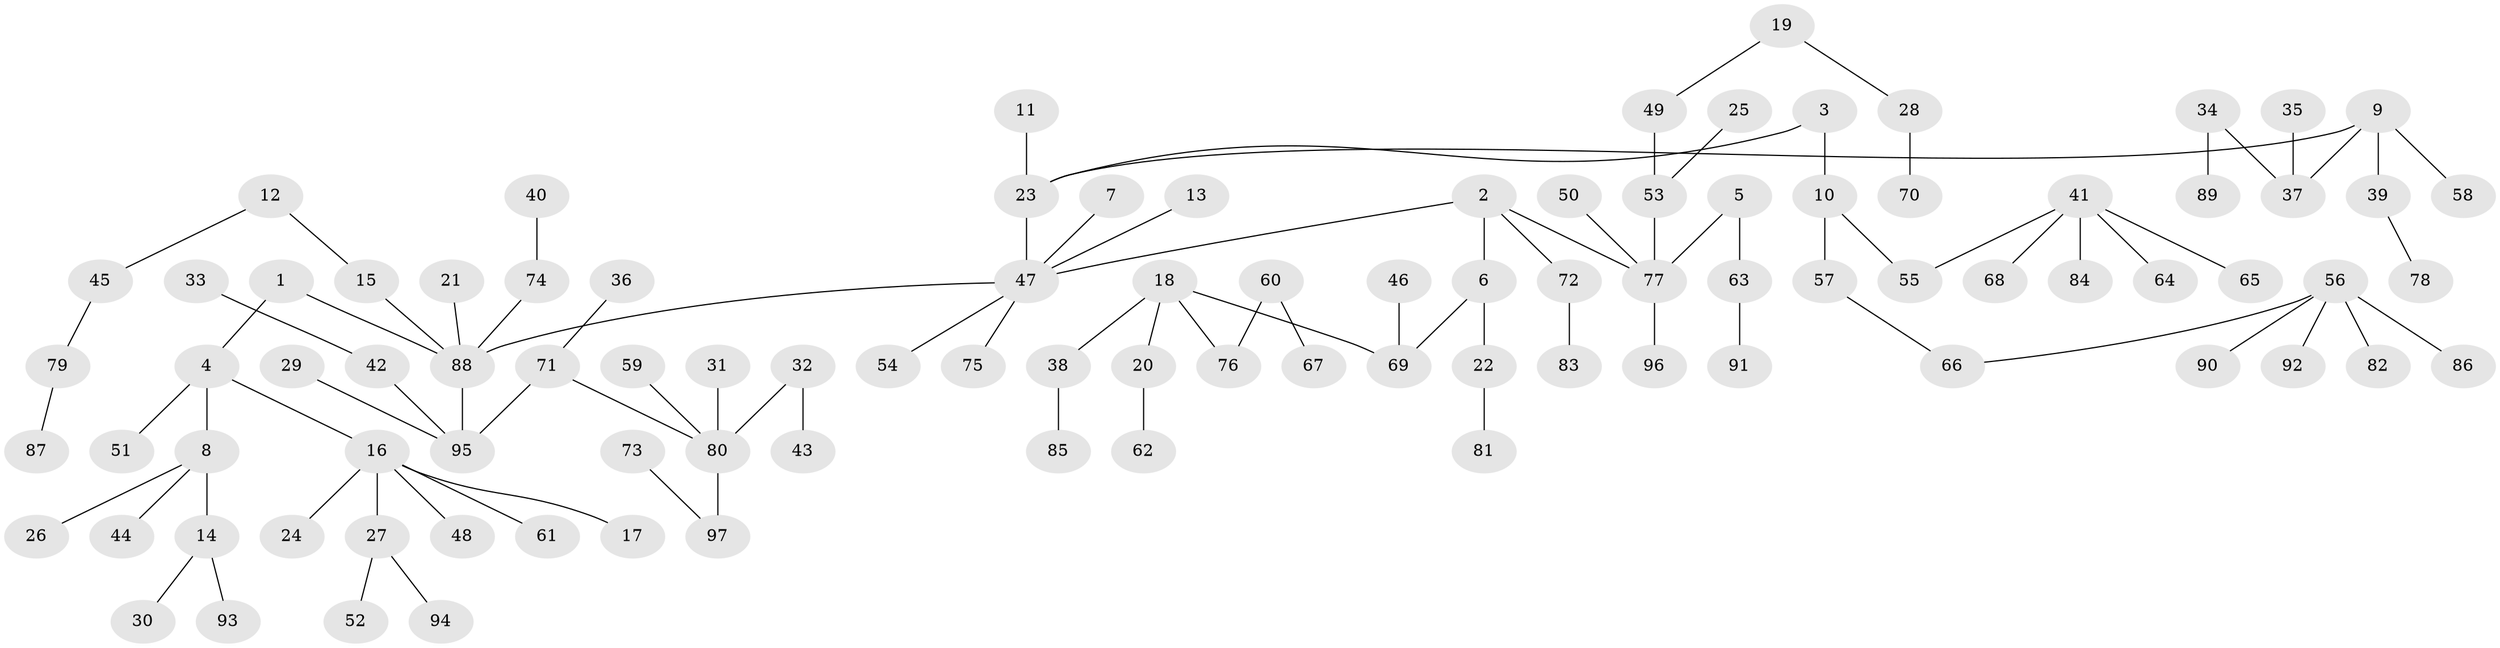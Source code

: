 // original degree distribution, {7: 0.007194244604316547, 8: 0.007194244604316547, 3: 0.14388489208633093, 1: 0.539568345323741, 4: 0.06474820143884892, 6: 0.02158273381294964, 5: 0.02877697841726619, 2: 0.18705035971223022}
// Generated by graph-tools (version 1.1) at 2025/37/03/04/25 23:37:24]
// undirected, 97 vertices, 96 edges
graph export_dot {
  node [color=gray90,style=filled];
  1;
  2;
  3;
  4;
  5;
  6;
  7;
  8;
  9;
  10;
  11;
  12;
  13;
  14;
  15;
  16;
  17;
  18;
  19;
  20;
  21;
  22;
  23;
  24;
  25;
  26;
  27;
  28;
  29;
  30;
  31;
  32;
  33;
  34;
  35;
  36;
  37;
  38;
  39;
  40;
  41;
  42;
  43;
  44;
  45;
  46;
  47;
  48;
  49;
  50;
  51;
  52;
  53;
  54;
  55;
  56;
  57;
  58;
  59;
  60;
  61;
  62;
  63;
  64;
  65;
  66;
  67;
  68;
  69;
  70;
  71;
  72;
  73;
  74;
  75;
  76;
  77;
  78;
  79;
  80;
  81;
  82;
  83;
  84;
  85;
  86;
  87;
  88;
  89;
  90;
  91;
  92;
  93;
  94;
  95;
  96;
  97;
  1 -- 4 [weight=1.0];
  1 -- 88 [weight=1.0];
  2 -- 6 [weight=1.0];
  2 -- 47 [weight=1.0];
  2 -- 72 [weight=1.0];
  2 -- 77 [weight=1.0];
  3 -- 10 [weight=1.0];
  3 -- 23 [weight=1.0];
  4 -- 8 [weight=1.0];
  4 -- 16 [weight=1.0];
  4 -- 51 [weight=1.0];
  5 -- 63 [weight=1.0];
  5 -- 77 [weight=1.0];
  6 -- 22 [weight=1.0];
  6 -- 69 [weight=1.0];
  7 -- 47 [weight=1.0];
  8 -- 14 [weight=1.0];
  8 -- 26 [weight=1.0];
  8 -- 44 [weight=1.0];
  9 -- 23 [weight=1.0];
  9 -- 37 [weight=1.0];
  9 -- 39 [weight=1.0];
  9 -- 58 [weight=1.0];
  10 -- 55 [weight=1.0];
  10 -- 57 [weight=1.0];
  11 -- 23 [weight=1.0];
  12 -- 15 [weight=1.0];
  12 -- 45 [weight=1.0];
  13 -- 47 [weight=1.0];
  14 -- 30 [weight=1.0];
  14 -- 93 [weight=1.0];
  15 -- 88 [weight=1.0];
  16 -- 17 [weight=1.0];
  16 -- 24 [weight=1.0];
  16 -- 27 [weight=1.0];
  16 -- 48 [weight=1.0];
  16 -- 61 [weight=1.0];
  18 -- 20 [weight=1.0];
  18 -- 38 [weight=1.0];
  18 -- 69 [weight=1.0];
  18 -- 76 [weight=1.0];
  19 -- 28 [weight=1.0];
  19 -- 49 [weight=1.0];
  20 -- 62 [weight=1.0];
  21 -- 88 [weight=1.0];
  22 -- 81 [weight=1.0];
  23 -- 47 [weight=1.0];
  25 -- 53 [weight=1.0];
  27 -- 52 [weight=1.0];
  27 -- 94 [weight=1.0];
  28 -- 70 [weight=1.0];
  29 -- 95 [weight=1.0];
  31 -- 80 [weight=1.0];
  32 -- 43 [weight=1.0];
  32 -- 80 [weight=1.0];
  33 -- 42 [weight=1.0];
  34 -- 37 [weight=1.0];
  34 -- 89 [weight=1.0];
  35 -- 37 [weight=1.0];
  36 -- 71 [weight=1.0];
  38 -- 85 [weight=1.0];
  39 -- 78 [weight=1.0];
  40 -- 74 [weight=1.0];
  41 -- 55 [weight=1.0];
  41 -- 64 [weight=1.0];
  41 -- 65 [weight=1.0];
  41 -- 68 [weight=1.0];
  41 -- 84 [weight=1.0];
  42 -- 95 [weight=1.0];
  45 -- 79 [weight=1.0];
  46 -- 69 [weight=1.0];
  47 -- 54 [weight=1.0];
  47 -- 75 [weight=1.0];
  47 -- 88 [weight=1.0];
  49 -- 53 [weight=1.0];
  50 -- 77 [weight=1.0];
  53 -- 77 [weight=1.0];
  56 -- 66 [weight=1.0];
  56 -- 82 [weight=1.0];
  56 -- 86 [weight=1.0];
  56 -- 90 [weight=1.0];
  56 -- 92 [weight=1.0];
  57 -- 66 [weight=1.0];
  59 -- 80 [weight=1.0];
  60 -- 67 [weight=1.0];
  60 -- 76 [weight=1.0];
  63 -- 91 [weight=1.0];
  71 -- 80 [weight=1.0];
  71 -- 95 [weight=1.0];
  72 -- 83 [weight=1.0];
  73 -- 97 [weight=1.0];
  74 -- 88 [weight=1.0];
  77 -- 96 [weight=1.0];
  79 -- 87 [weight=1.0];
  80 -- 97 [weight=1.0];
  88 -- 95 [weight=1.0];
}
